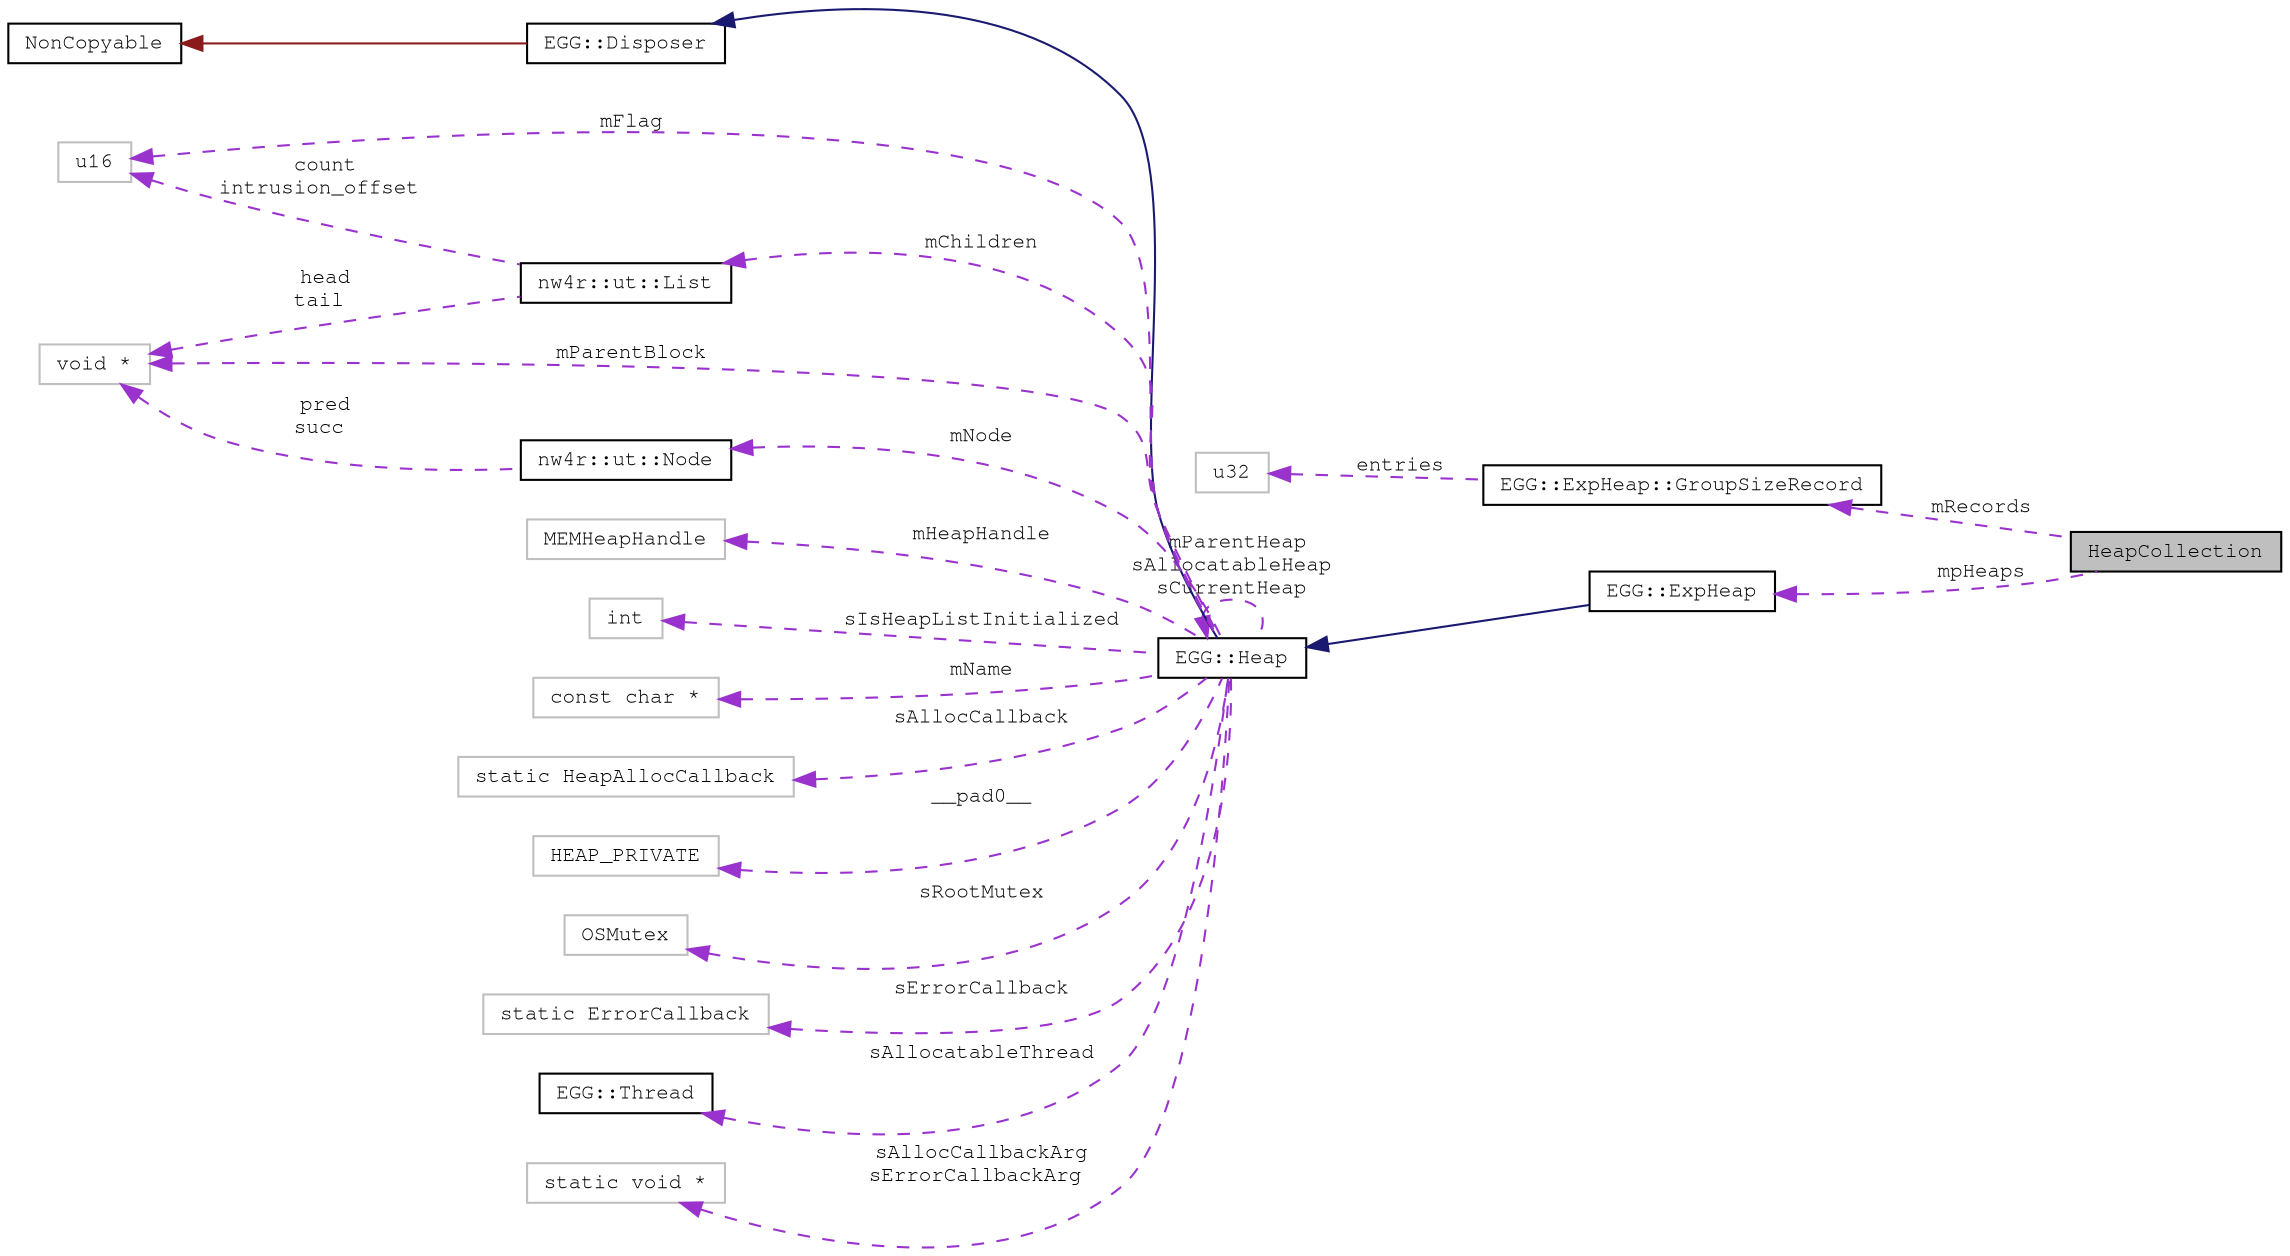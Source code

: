 digraph "HeapCollection"
{
 // LATEX_PDF_SIZE
  edge [fontname="FreeMono",fontsize="10",labelfontname="FreeMono",labelfontsize="10"];
  node [fontname="FreeMono",fontsize="10",shape=record];
  rankdir="LR";
  Node1 [label="HeapCollection",height=0.2,width=0.4,color="black", fillcolor="grey75", style="filled", fontcolor="black",tooltip=" "];
  Node2 -> Node1 [dir="back",color="darkorchid3",fontsize="10",style="dashed",label=" mRecords" ,fontname="FreeMono"];
  Node2 [label="EGG::ExpHeap::GroupSizeRecord",height=0.2,width=0.4,color="black", fillcolor="white", style="filled",URL="$struct_e_g_g_1_1_exp_heap_1_1_group_size_record.html",tooltip=" "];
  Node3 -> Node2 [dir="back",color="darkorchid3",fontsize="10",style="dashed",label=" entries" ,fontname="FreeMono"];
  Node3 [label="u32",height=0.2,width=0.4,color="grey75", fillcolor="white", style="filled",tooltip=" "];
  Node4 -> Node1 [dir="back",color="darkorchid3",fontsize="10",style="dashed",label=" mpHeaps" ,fontname="FreeMono"];
  Node4 [label="EGG::ExpHeap",height=0.2,width=0.4,color="black", fillcolor="white", style="filled",URL="$class_e_g_g_1_1_exp_heap.html",tooltip=" "];
  Node5 -> Node4 [dir="back",color="midnightblue",fontsize="10",style="solid",fontname="FreeMono"];
  Node5 [label="EGG::Heap",height=0.2,width=0.4,color="black", fillcolor="white", style="filled",URL="$class_e_g_g_1_1_heap.html",tooltip="Base Heap class."];
  Node6 -> Node5 [dir="back",color="midnightblue",fontsize="10",style="solid",fontname="FreeMono"];
  Node6 [label="EGG::Disposer",height=0.2,width=0.4,color="black", fillcolor="white", style="filled",URL="$class_e_g_g_1_1_disposer.html",tooltip="Base class for garbage-collected objects."];
  Node7 -> Node6 [dir="back",color="firebrick4",fontsize="10",style="solid",fontname="FreeMono"];
  Node7 [label="NonCopyable",height=0.2,width=0.4,color="black", fillcolor="white", style="filled",URL="$class_non_copyable.html",tooltip=" "];
  Node5 -> Node5 [dir="back",color="darkorchid3",fontsize="10",style="dashed",label=" mParentHeap\nsAllocatableHeap\nsCurrentHeap" ,fontname="FreeMono"];
  Node8 -> Node5 [dir="back",color="darkorchid3",fontsize="10",style="dashed",label=" mFlag" ,fontname="FreeMono"];
  Node8 [label="u16",height=0.2,width=0.4,color="grey75", fillcolor="white", style="filled",tooltip=" "];
  Node9 -> Node5 [dir="back",color="darkorchid3",fontsize="10",style="dashed",label=" mHeapHandle" ,fontname="FreeMono"];
  Node9 [label="MEMHeapHandle",height=0.2,width=0.4,color="grey75", fillcolor="white", style="filled",tooltip=" "];
  Node10 -> Node5 [dir="back",color="darkorchid3",fontsize="10",style="dashed",label=" sIsHeapListInitialized" ,fontname="FreeMono"];
  Node10 [label="int",height=0.2,width=0.4,color="grey75", fillcolor="white", style="filled",tooltip=" "];
  Node11 -> Node5 [dir="back",color="darkorchid3",fontsize="10",style="dashed",label=" mName" ,fontname="FreeMono"];
  Node11 [label="const char *",height=0.2,width=0.4,color="grey75", fillcolor="white", style="filled",tooltip=" "];
  Node12 -> Node5 [dir="back",color="darkorchid3",fontsize="10",style="dashed",label=" mChildren" ,fontname="FreeMono"];
  Node12 [label="nw4r::ut::List",height=0.2,width=0.4,color="black", fillcolor="white", style="filled",URL="$structnw4r_1_1ut_1_1_list.html",tooltip=" "];
  Node8 -> Node12 [dir="back",color="darkorchid3",fontsize="10",style="dashed",label=" count\nintrusion_offset" ,fontname="FreeMono"];
  Node13 -> Node12 [dir="back",color="darkorchid3",fontsize="10",style="dashed",label=" head\ntail" ,fontname="FreeMono"];
  Node13 [label="void *",height=0.2,width=0.4,color="grey75", fillcolor="white", style="filled",tooltip=" "];
  Node14 -> Node5 [dir="back",color="darkorchid3",fontsize="10",style="dashed",label=" mNode" ,fontname="FreeMono"];
  Node14 [label="nw4r::ut::Node",height=0.2,width=0.4,color="black", fillcolor="white", style="filled",URL="$structnw4r_1_1ut_1_1_node.html",tooltip="Bidirectional list node."];
  Node13 -> Node14 [dir="back",color="darkorchid3",fontsize="10",style="dashed",label=" pred\nsucc" ,fontname="FreeMono"];
  Node15 -> Node5 [dir="back",color="darkorchid3",fontsize="10",style="dashed",label=" sAllocCallback" ,fontname="FreeMono"];
  Node15 [label="static HeapAllocCallback",height=0.2,width=0.4,color="grey75", fillcolor="white", style="filled",tooltip=" "];
  Node16 -> Node5 [dir="back",color="darkorchid3",fontsize="10",style="dashed",label=" __pad0__" ,fontname="FreeMono"];
  Node16 [label="HEAP_PRIVATE",height=0.2,width=0.4,color="grey75", fillcolor="white", style="filled",tooltip=" "];
  Node17 -> Node5 [dir="back",color="darkorchid3",fontsize="10",style="dashed",label=" sRootMutex" ,fontname="FreeMono"];
  Node17 [label="OSMutex",height=0.2,width=0.4,color="grey75", fillcolor="white", style="filled",tooltip=" "];
  Node13 -> Node5 [dir="back",color="darkorchid3",fontsize="10",style="dashed",label=" mParentBlock" ,fontname="FreeMono"];
  Node18 -> Node5 [dir="back",color="darkorchid3",fontsize="10",style="dashed",label=" sErrorCallback" ,fontname="FreeMono"];
  Node18 [label="static ErrorCallback",height=0.2,width=0.4,color="grey75", fillcolor="white", style="filled",tooltip=" "];
  Node19 -> Node5 [dir="back",color="darkorchid3",fontsize="10",style="dashed",label=" sAllocatableThread" ,fontname="FreeMono"];
  Node19 [label="EGG::Thread",height=0.2,width=0.4,color="black", fillcolor="white", style="filled",URL="$class_e_g_g_1_1_thread.html",tooltip="Wrapper for OSThread."];
  Node20 -> Node5 [dir="back",color="darkorchid3",fontsize="10",style="dashed",label=" sAllocCallbackArg\nsErrorCallbackArg" ,fontname="FreeMono"];
  Node20 [label="static void *",height=0.2,width=0.4,color="grey75", fillcolor="white", style="filled",tooltip=" "];
}
